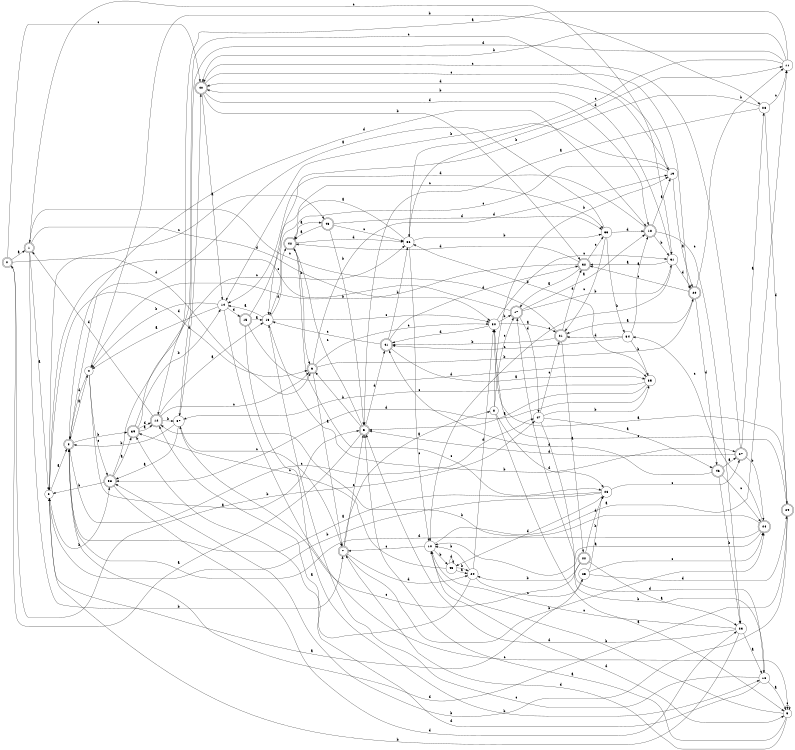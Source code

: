digraph n39_9 {
__start0 [label="" shape="none"];

rankdir=LR;
size="8,5";

s0 [style="rounded,filled", color="black", fillcolor="white" shape="doublecircle", label="0"];
s1 [style="rounded,filled", color="black", fillcolor="white" shape="doublecircle", label="1"];
s2 [style="filled", color="black", fillcolor="white" shape="circle", label="2"];
s3 [style="rounded,filled", color="black", fillcolor="white" shape="doublecircle", label="3"];
s4 [style="filled", color="black", fillcolor="white" shape="circle", label="4"];
s5 [style="rounded,filled", color="black", fillcolor="white" shape="doublecircle", label="5"];
s6 [style="rounded,filled", color="black", fillcolor="white" shape="doublecircle", label="6"];
s7 [style="rounded,filled", color="black", fillcolor="white" shape="doublecircle", label="7"];
s8 [style="filled", color="black", fillcolor="white" shape="circle", label="8"];
s9 [style="filled", color="black", fillcolor="white" shape="circle", label="9"];
s10 [style="filled", color="black", fillcolor="white" shape="circle", label="10"];
s11 [style="filled", color="black", fillcolor="white" shape="circle", label="11"];
s12 [style="rounded,filled", color="black", fillcolor="white" shape="doublecircle", label="12"];
s13 [style="filled", color="black", fillcolor="white" shape="circle", label="13"];
s14 [style="filled", color="black", fillcolor="white" shape="circle", label="14"];
s15 [style="rounded,filled", color="black", fillcolor="white" shape="doublecircle", label="15"];
s16 [style="filled", color="black", fillcolor="white" shape="circle", label="16"];
s17 [style="rounded,filled", color="black", fillcolor="white" shape="doublecircle", label="17"];
s18 [style="rounded,filled", color="black", fillcolor="white" shape="doublecircle", label="18"];
s19 [style="filled", color="black", fillcolor="white" shape="circle", label="19"];
s20 [style="rounded,filled", color="black", fillcolor="white" shape="doublecircle", label="20"];
s21 [style="rounded,filled", color="black", fillcolor="white" shape="doublecircle", label="21"];
s22 [style="rounded,filled", color="black", fillcolor="white" shape="doublecircle", label="22"];
s23 [style="filled", color="black", fillcolor="white" shape="circle", label="23"];
s24 [style="filled", color="black", fillcolor="white" shape="circle", label="24"];
s25 [style="filled", color="black", fillcolor="white" shape="circle", label="25"];
s26 [style="filled", color="black", fillcolor="white" shape="circle", label="26"];
s27 [style="rounded,filled", color="black", fillcolor="white" shape="doublecircle", label="27"];
s28 [style="filled", color="black", fillcolor="white" shape="circle", label="28"];
s29 [style="rounded,filled", color="black", fillcolor="white" shape="doublecircle", label="29"];
s30 [style="filled", color="black", fillcolor="white" shape="circle", label="30"];
s31 [style="filled", color="black", fillcolor="white" shape="circle", label="31"];
s32 [style="rounded,filled", color="black", fillcolor="white" shape="doublecircle", label="32"];
s33 [style="filled", color="black", fillcolor="white" shape="circle", label="33"];
s34 [style="filled", color="black", fillcolor="white" shape="circle", label="34"];
s35 [style="filled", color="black", fillcolor="white" shape="circle", label="35"];
s36 [style="filled", color="black", fillcolor="white" shape="circle", label="36"];
s37 [style="filled", color="black", fillcolor="white" shape="circle", label="37"];
s38 [style="rounded,filled", color="black", fillcolor="white" shape="doublecircle", label="38"];
s39 [style="rounded,filled", color="black", fillcolor="white" shape="doublecircle", label="39"];
s40 [style="rounded,filled", color="black", fillcolor="white" shape="doublecircle", label="40"];
s41 [style="rounded,filled", color="black", fillcolor="white" shape="doublecircle", label="41"];
s42 [style="rounded,filled", color="black", fillcolor="white" shape="doublecircle", label="42"];
s43 [style="rounded,filled", color="black", fillcolor="white" shape="doublecircle", label="43"];
s44 [style="rounded,filled", color="black", fillcolor="white" shape="doublecircle", label="44"];
s45 [style="filled", color="black", fillcolor="white" shape="circle", label="45"];
s46 [style="rounded,filled", color="black", fillcolor="white" shape="doublecircle", label="46"];
s47 [style="filled", color="black", fillcolor="white" shape="circle", label="47"];
s0 -> s1 [label="a"];
s0 -> s47 [label="b"];
s0 -> s40 [label="c"];
s0 -> s6 [label="d"];
s1 -> s2 [label="a"];
s1 -> s7 [label="b"];
s1 -> s31 [label="c"];
s1 -> s30 [label="d"];
s2 -> s3 [label="a"];
s2 -> s38 [label="b"];
s2 -> s43 [label="c"];
s2 -> s6 [label="d"];
s3 -> s4 [label="a"];
s3 -> s39 [label="b"];
s3 -> s47 [label="c"];
s3 -> s18 [label="d"];
s4 -> s5 [label="a"];
s4 -> s28 [label="b"];
s4 -> s38 [label="c"];
s4 -> s3 [label="d"];
s5 -> s0 [label="a"];
s5 -> s6 [label="b"];
s5 -> s42 [label="c"];
s5 -> s41 [label="d"];
s6 -> s7 [label="a"];
s6 -> s20 [label="b"];
s6 -> s30 [label="c"];
s6 -> s19 [label="d"];
s7 -> s8 [label="a"];
s7 -> s44 [label="b"];
s7 -> s5 [label="c"];
s7 -> s24 [label="d"];
s8 -> s9 [label="a"];
s8 -> s19 [label="b"];
s8 -> s17 [label="c"];
s8 -> s26 [label="d"];
s9 -> s5 [label="a"];
s9 -> s10 [label="b"];
s9 -> s9 [label="c"];
s9 -> s7 [label="d"];
s10 -> s11 [label="a"];
s10 -> s45 [label="b"];
s10 -> s7 [label="c"];
s10 -> s9 [label="d"];
s11 -> s12 [label="a"];
s11 -> s40 [label="b"];
s11 -> s36 [label="c"];
s11 -> s37 [label="d"];
s12 -> s13 [label="a"];
s12 -> s37 [label="b"];
s12 -> s6 [label="c"];
s12 -> s1 [label="d"];
s13 -> s14 [label="a"];
s13 -> s27 [label="b"];
s13 -> s30 [label="c"];
s13 -> s42 [label="d"];
s14 -> s4 [label="a"];
s14 -> s4 [label="b"];
s14 -> s9 [label="c"];
s14 -> s15 [label="d"];
s15 -> s13 [label="a"];
s15 -> s16 [label="b"];
s15 -> s33 [label="c"];
s15 -> s35 [label="d"];
s16 -> s9 [label="a"];
s16 -> s17 [label="b"];
s16 -> s13 [label="c"];
s16 -> s39 [label="d"];
s17 -> s18 [label="a"];
s17 -> s31 [label="b"];
s17 -> s2 [label="c"];
s17 -> s47 [label="d"];
s18 -> s19 [label="a"];
s18 -> s31 [label="b"];
s18 -> s23 [label="c"];
s18 -> s14 [label="d"];
s19 -> s20 [label="a"];
s19 -> s14 [label="b"];
s19 -> s42 [label="c"];
s19 -> s40 [label="d"];
s20 -> s21 [label="a"];
s20 -> s11 [label="b"];
s20 -> s32 [label="c"];
s20 -> s46 [label="d"];
s21 -> s22 [label="a"];
s21 -> s41 [label="b"];
s21 -> s1 [label="c"];
s21 -> s32 [label="d"];
s22 -> s23 [label="a"];
s22 -> s24 [label="b"];
s22 -> s37 [label="c"];
s22 -> s26 [label="d"];
s23 -> s16 [label="a"];
s23 -> s2 [label="b"];
s23 -> s10 [label="c"];
s23 -> s5 [label="d"];
s24 -> s12 [label="a"];
s24 -> s10 [label="b"];
s24 -> s25 [label="c"];
s24 -> s30 [label="d"];
s25 -> s2 [label="a"];
s25 -> s26 [label="b"];
s25 -> s44 [label="c"];
s25 -> s29 [label="d"];
s26 -> s3 [label="a"];
s26 -> s2 [label="b"];
s26 -> s27 [label="c"];
s26 -> s45 [label="d"];
s27 -> s28 [label="a"];
s27 -> s44 [label="b"];
s27 -> s40 [label="c"];
s27 -> s5 [label="d"];
s28 -> s5 [label="a"];
s28 -> s13 [label="b"];
s28 -> s11 [label="c"];
s28 -> s29 [label="d"];
s29 -> s30 [label="a"];
s29 -> s38 [label="b"];
s29 -> s30 [label="c"];
s29 -> s3 [label="d"];
s30 -> s21 [label="a"];
s30 -> s17 [label="b"];
s30 -> s31 [label="c"];
s30 -> s41 [label="d"];
s31 -> s32 [label="a"];
s31 -> s40 [label="b"];
s31 -> s10 [label="c"];
s31 -> s20 [label="d"];
s32 -> s17 [label="a"];
s32 -> s4 [label="b"];
s32 -> s33 [label="c"];
s32 -> s42 [label="d"];
s33 -> s3 [label="a"];
s33 -> s34 [label="b"];
s33 -> s21 [label="c"];
s33 -> s18 [label="d"];
s34 -> s18 [label="a"];
s34 -> s35 [label="b"];
s34 -> s41 [label="c"];
s34 -> s21 [label="d"];
s35 -> s5 [label="a"];
s35 -> s36 [label="b"];
s35 -> s37 [label="c"];
s35 -> s38 [label="d"];
s36 -> s13 [label="a"];
s36 -> s33 [label="b"];
s36 -> s10 [label="c"];
s36 -> s11 [label="d"];
s37 -> s38 [label="a"];
s37 -> s3 [label="b"];
s37 -> s7 [label="c"];
s37 -> s40 [label="d"];
s38 -> s39 [label="a"];
s38 -> s2 [label="b"];
s38 -> s36 [label="c"];
s38 -> s23 [label="d"];
s39 -> s12 [label="a"];
s39 -> s14 [label="b"];
s39 -> s19 [label="c"];
s39 -> s12 [label="d"];
s40 -> s14 [label="a"];
s40 -> s32 [label="b"];
s40 -> s20 [label="c"];
s40 -> s18 [label="d"];
s41 -> s35 [label="a"];
s41 -> s36 [label="b"];
s41 -> s13 [label="c"];
s41 -> s32 [label="d"];
s42 -> s43 [label="a"];
s42 -> s6 [label="b"];
s42 -> s26 [label="c"];
s42 -> s36 [label="d"];
s43 -> s42 [label="a"];
s43 -> s5 [label="b"];
s43 -> s36 [label="c"];
s43 -> s33 [label="d"];
s44 -> s10 [label="a"];
s44 -> s12 [label="b"];
s44 -> s34 [label="c"];
s44 -> s3 [label="d"];
s45 -> s24 [label="a"];
s45 -> s24 [label="b"];
s45 -> s39 [label="c"];
s45 -> s45 [label="d"];
s46 -> s27 [label="a"];
s46 -> s23 [label="b"];
s46 -> s44 [label="c"];
s46 -> s41 [label="d"];
s47 -> s46 [label="a"];
s47 -> s35 [label="b"];
s47 -> s21 [label="c"];
s47 -> s16 [label="d"];

}